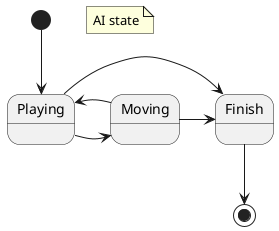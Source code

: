
@startuml
note "AI state" as N1
[*] --> Playing
Playing -> Moving
Moving -> Playing
Playing -> Finish
Moving -> Finish
Finish --> [*]
@enduml


